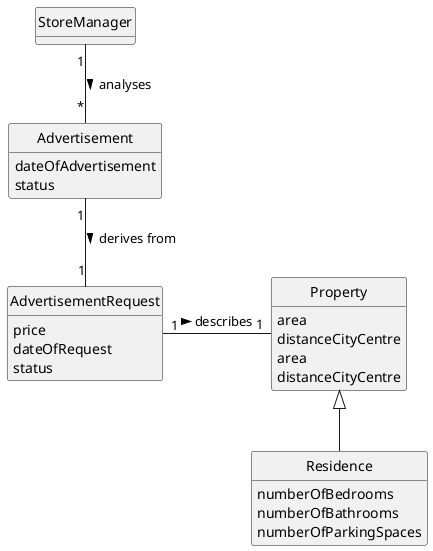 @startuml
skinparam monochrome true
skinparam packageStyle rectangle
skinparam shadowing false
skinparam lineType polyline


skinparam classAttributeIconSize 0

hide circle
hide methods

class StoreManager{}

class Advertisement {
dateOfAdvertisement
status
}

class AdvertisementRequest {
price
dateOfRequest
status
}

class Property {
area
distanceCityCentre
}

class Residence {
numberOfBedrooms
numberOfBathrooms
numberOfParkingSpaces
}

class Property {
area
distanceCityCentre
}

AdvertisementRequest "1" --u "1" Advertisement: derives from <
Property"1" --l "1"AdvertisementRequest: describes <
Property  <|-- Residence
StoreManager"1" --d "*"Advertisement : analyses >



@enduml